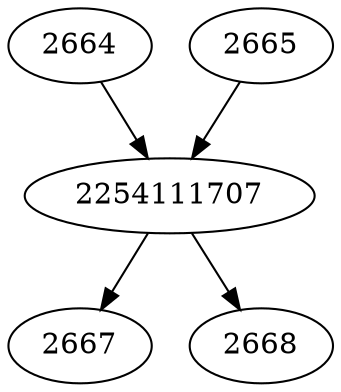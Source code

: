 strict digraph  {
2664;
2665;
2667;
2668;
2254111707;
2664 -> 2254111707;
2665 -> 2254111707;
2254111707 -> 2667;
2254111707 -> 2668;
}
